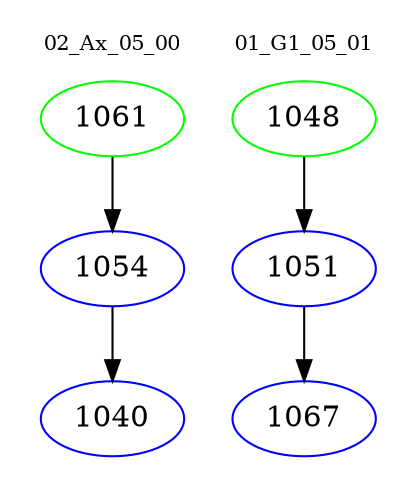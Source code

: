 digraph{
subgraph cluster_0 {
color = white
label = "02_Ax_05_00";
fontsize=10;
T0_1061 [label="1061", color="green"]
T0_1061 -> T0_1054 [color="black"]
T0_1054 [label="1054", color="blue"]
T0_1054 -> T0_1040 [color="black"]
T0_1040 [label="1040", color="blue"]
}
subgraph cluster_1 {
color = white
label = "01_G1_05_01";
fontsize=10;
T1_1048 [label="1048", color="green"]
T1_1048 -> T1_1051 [color="black"]
T1_1051 [label="1051", color="blue"]
T1_1051 -> T1_1067 [color="black"]
T1_1067 [label="1067", color="blue"]
}
}
